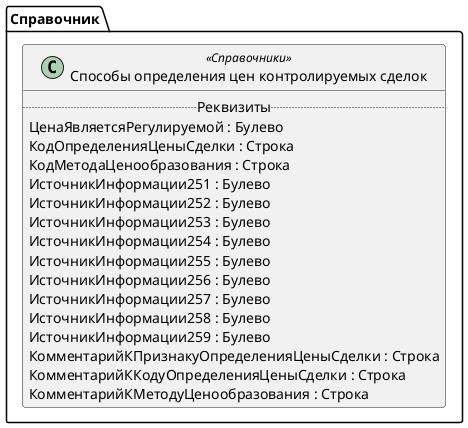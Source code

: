 ﻿@startuml СпособыОпределенияЦенКонтролируемыхСделок
'!include templates.wsd
'..\include templates.wsd
class Справочник.СпособыОпределенияЦенКонтролируемыхСделок as "Способы определения цен контролируемых сделок" <<Справочники>>
{
..Реквизиты..
ЦенаЯвляетсяРегулируемой : Булево
КодОпределенияЦеныСделки : Строка
КодМетодаЦенообразования : Строка
ИсточникИнформации251 : Булево
ИсточникИнформации252 : Булево
ИсточникИнформации253 : Булево
ИсточникИнформации254 : Булево
ИсточникИнформации255 : Булево
ИсточникИнформации256 : Булево
ИсточникИнформации257 : Булево
ИсточникИнформации258 : Булево
ИсточникИнформации259 : Булево
КомментарийКПризнакуОпределенияЦеныСделки : Строка
КомментарийККодуОпределенияЦеныСделки : Строка
КомментарийКМетодуЦенообразования : Строка
}
@enduml
